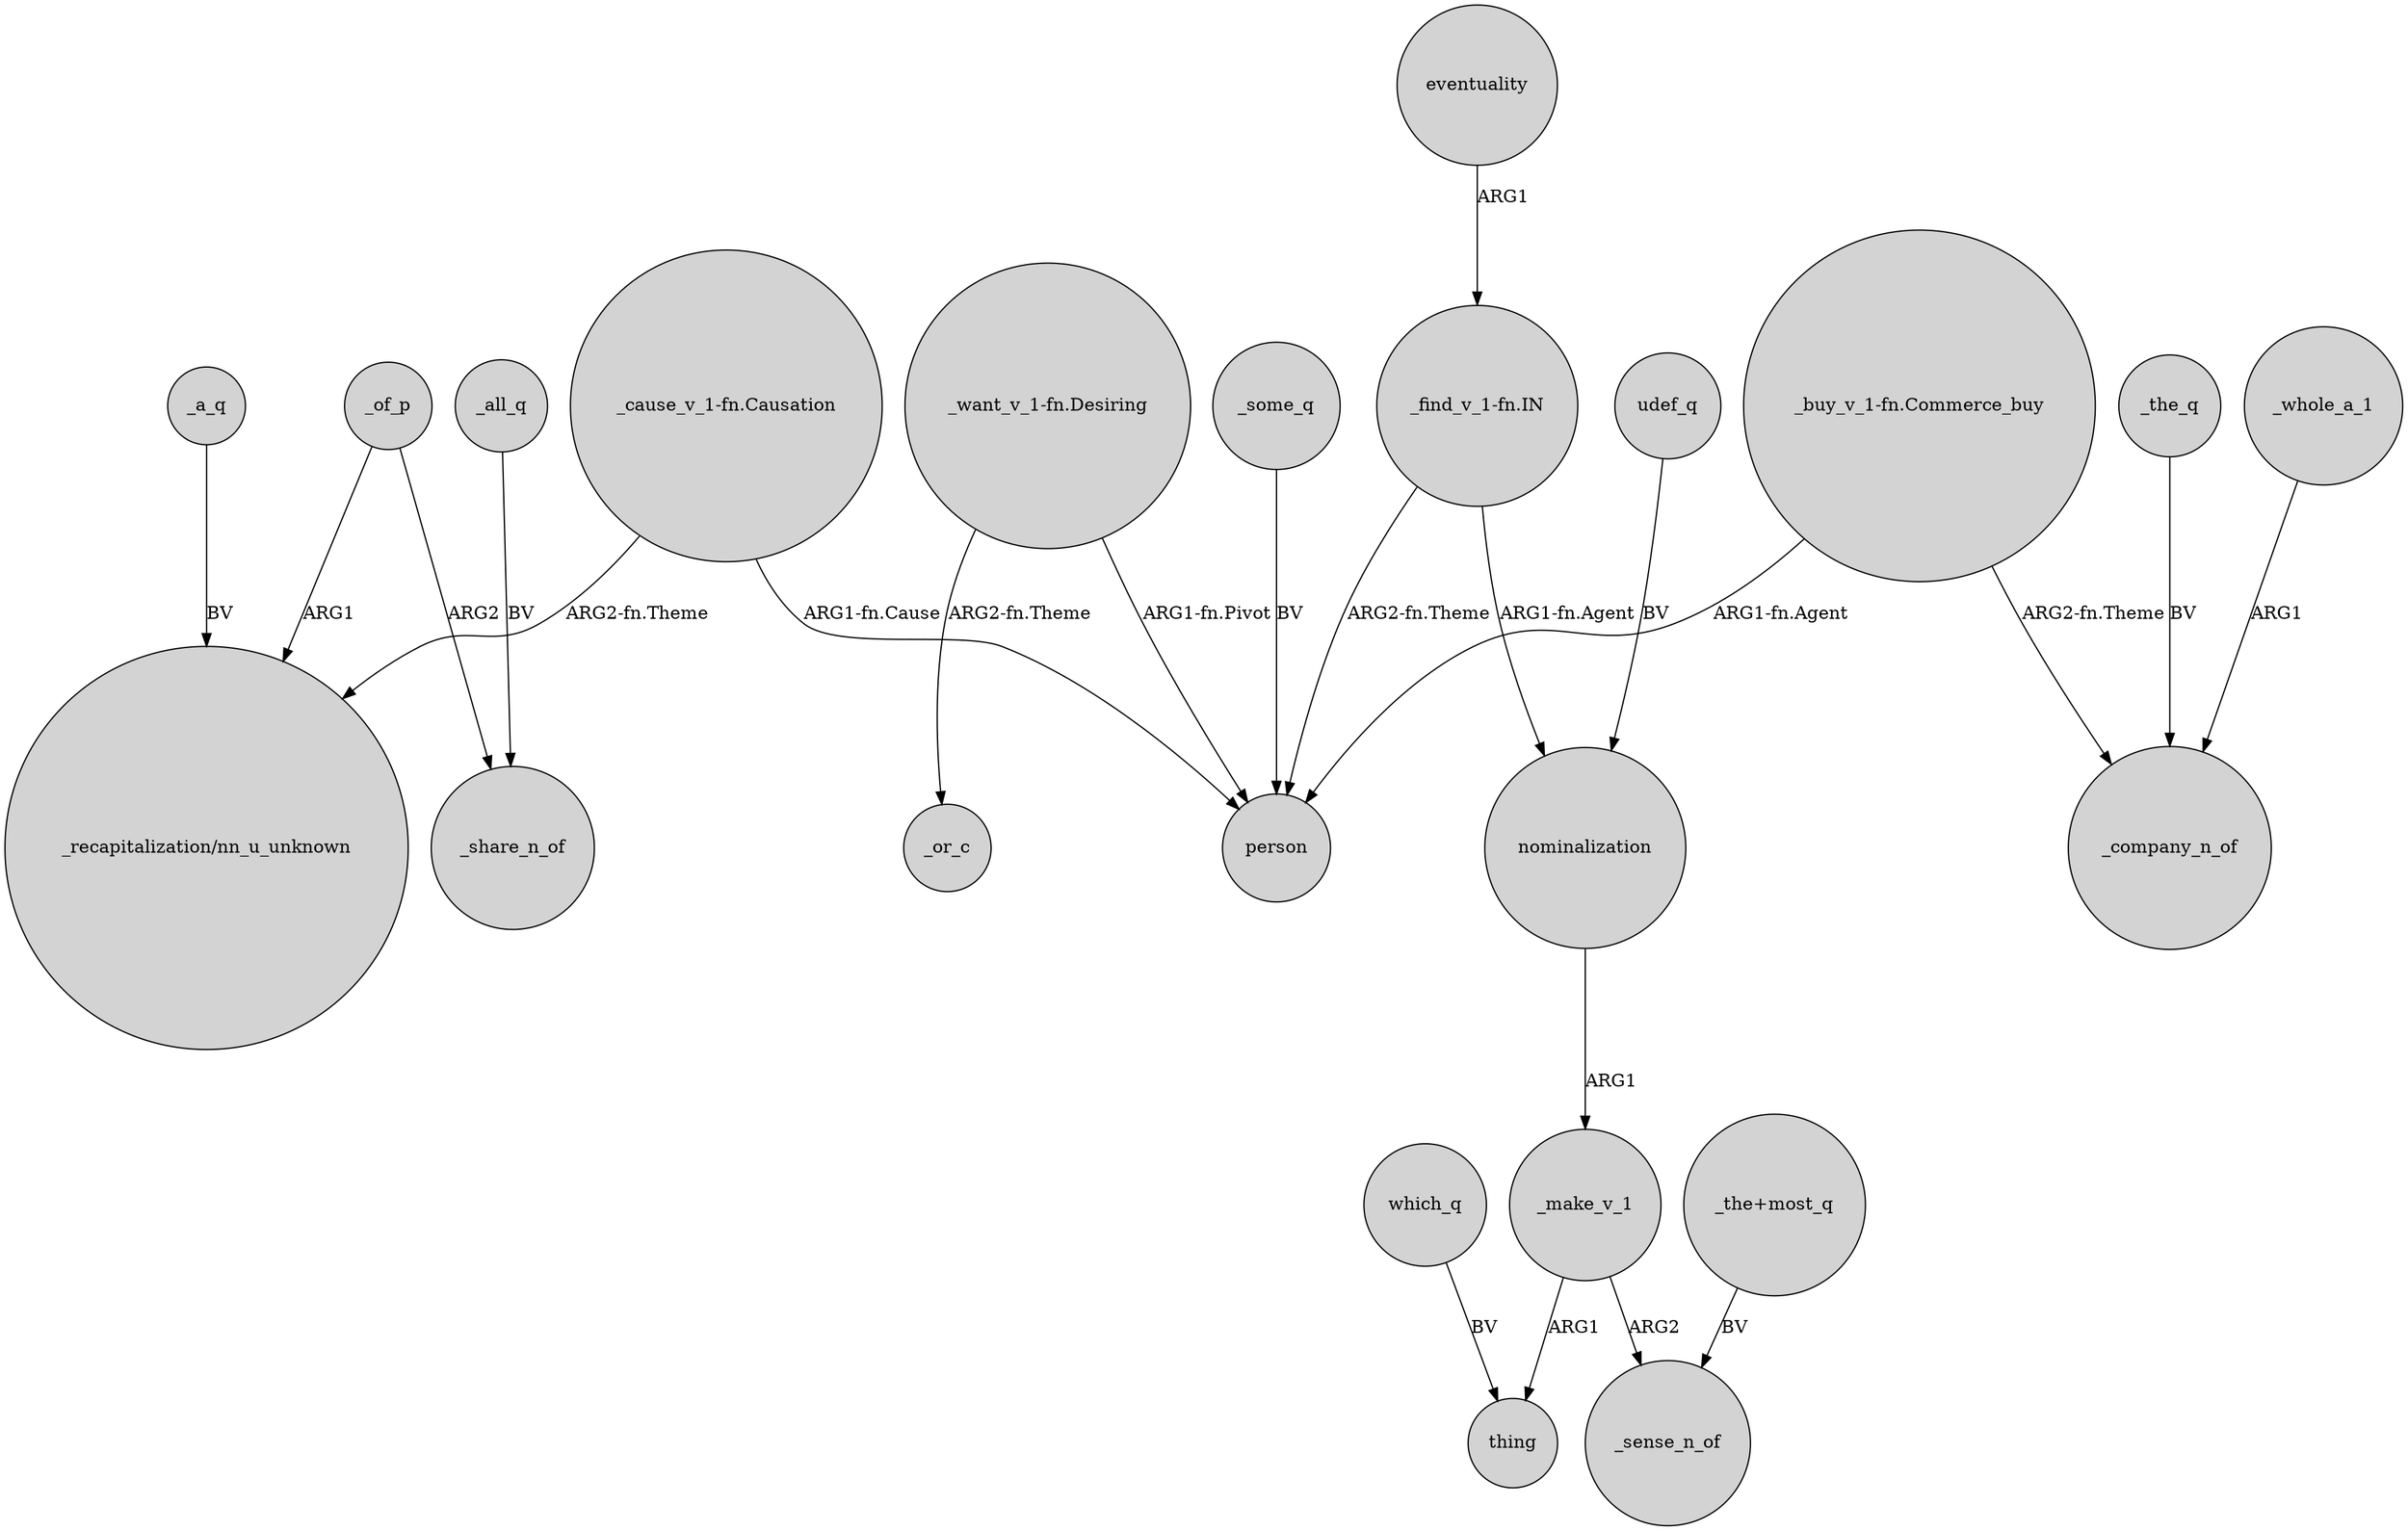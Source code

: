 digraph {
	node [shape=circle style=filled]
	"_cause_v_1-fn.Causation" -> "_recapitalization/nn_u_unknown" [label="ARG2-fn.Theme"]
	eventuality -> "_find_v_1-fn.IN" [label=ARG1]
	_all_q -> _share_n_of [label=BV]
	"_buy_v_1-fn.Commerce_buy" -> person [label="ARG1-fn.Agent"]
	nominalization -> _make_v_1 [label=ARG1]
	"_cause_v_1-fn.Causation" -> person [label="ARG1-fn.Cause"]
	"_buy_v_1-fn.Commerce_buy" -> _company_n_of [label="ARG2-fn.Theme"]
	_the_q -> _company_n_of [label=BV]
	"_find_v_1-fn.IN" -> nominalization [label="ARG1-fn.Agent"]
	_whole_a_1 -> _company_n_of [label=ARG1]
	_make_v_1 -> thing [label=ARG1]
	_some_q -> person [label=BV]
	udef_q -> nominalization [label=BV]
	"_the+most_q" -> _sense_n_of [label=BV]
	"_find_v_1-fn.IN" -> person [label="ARG2-fn.Theme"]
	"_want_v_1-fn.Desiring" -> _or_c [label="ARG2-fn.Theme"]
	_of_p -> _share_n_of [label=ARG2]
	_make_v_1 -> _sense_n_of [label=ARG2]
	_of_p -> "_recapitalization/nn_u_unknown" [label=ARG1]
	_a_q -> "_recapitalization/nn_u_unknown" [label=BV]
	"_want_v_1-fn.Desiring" -> person [label="ARG1-fn.Pivot"]
	which_q -> thing [label=BV]
}
